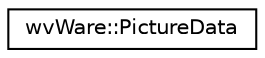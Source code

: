 digraph "类继承关系图"
{
  edge [fontname="Helvetica",fontsize="10",labelfontname="Helvetica",labelfontsize="10"];
  node [fontname="Helvetica",fontsize="10",shape=record];
  rankdir="LR";
  Node0 [label="wvWare::PictureData",height=0.2,width=0.4,color="black", fillcolor="white", style="filled",URL="$structwv_ware_1_1_picture_data.html"];
}
